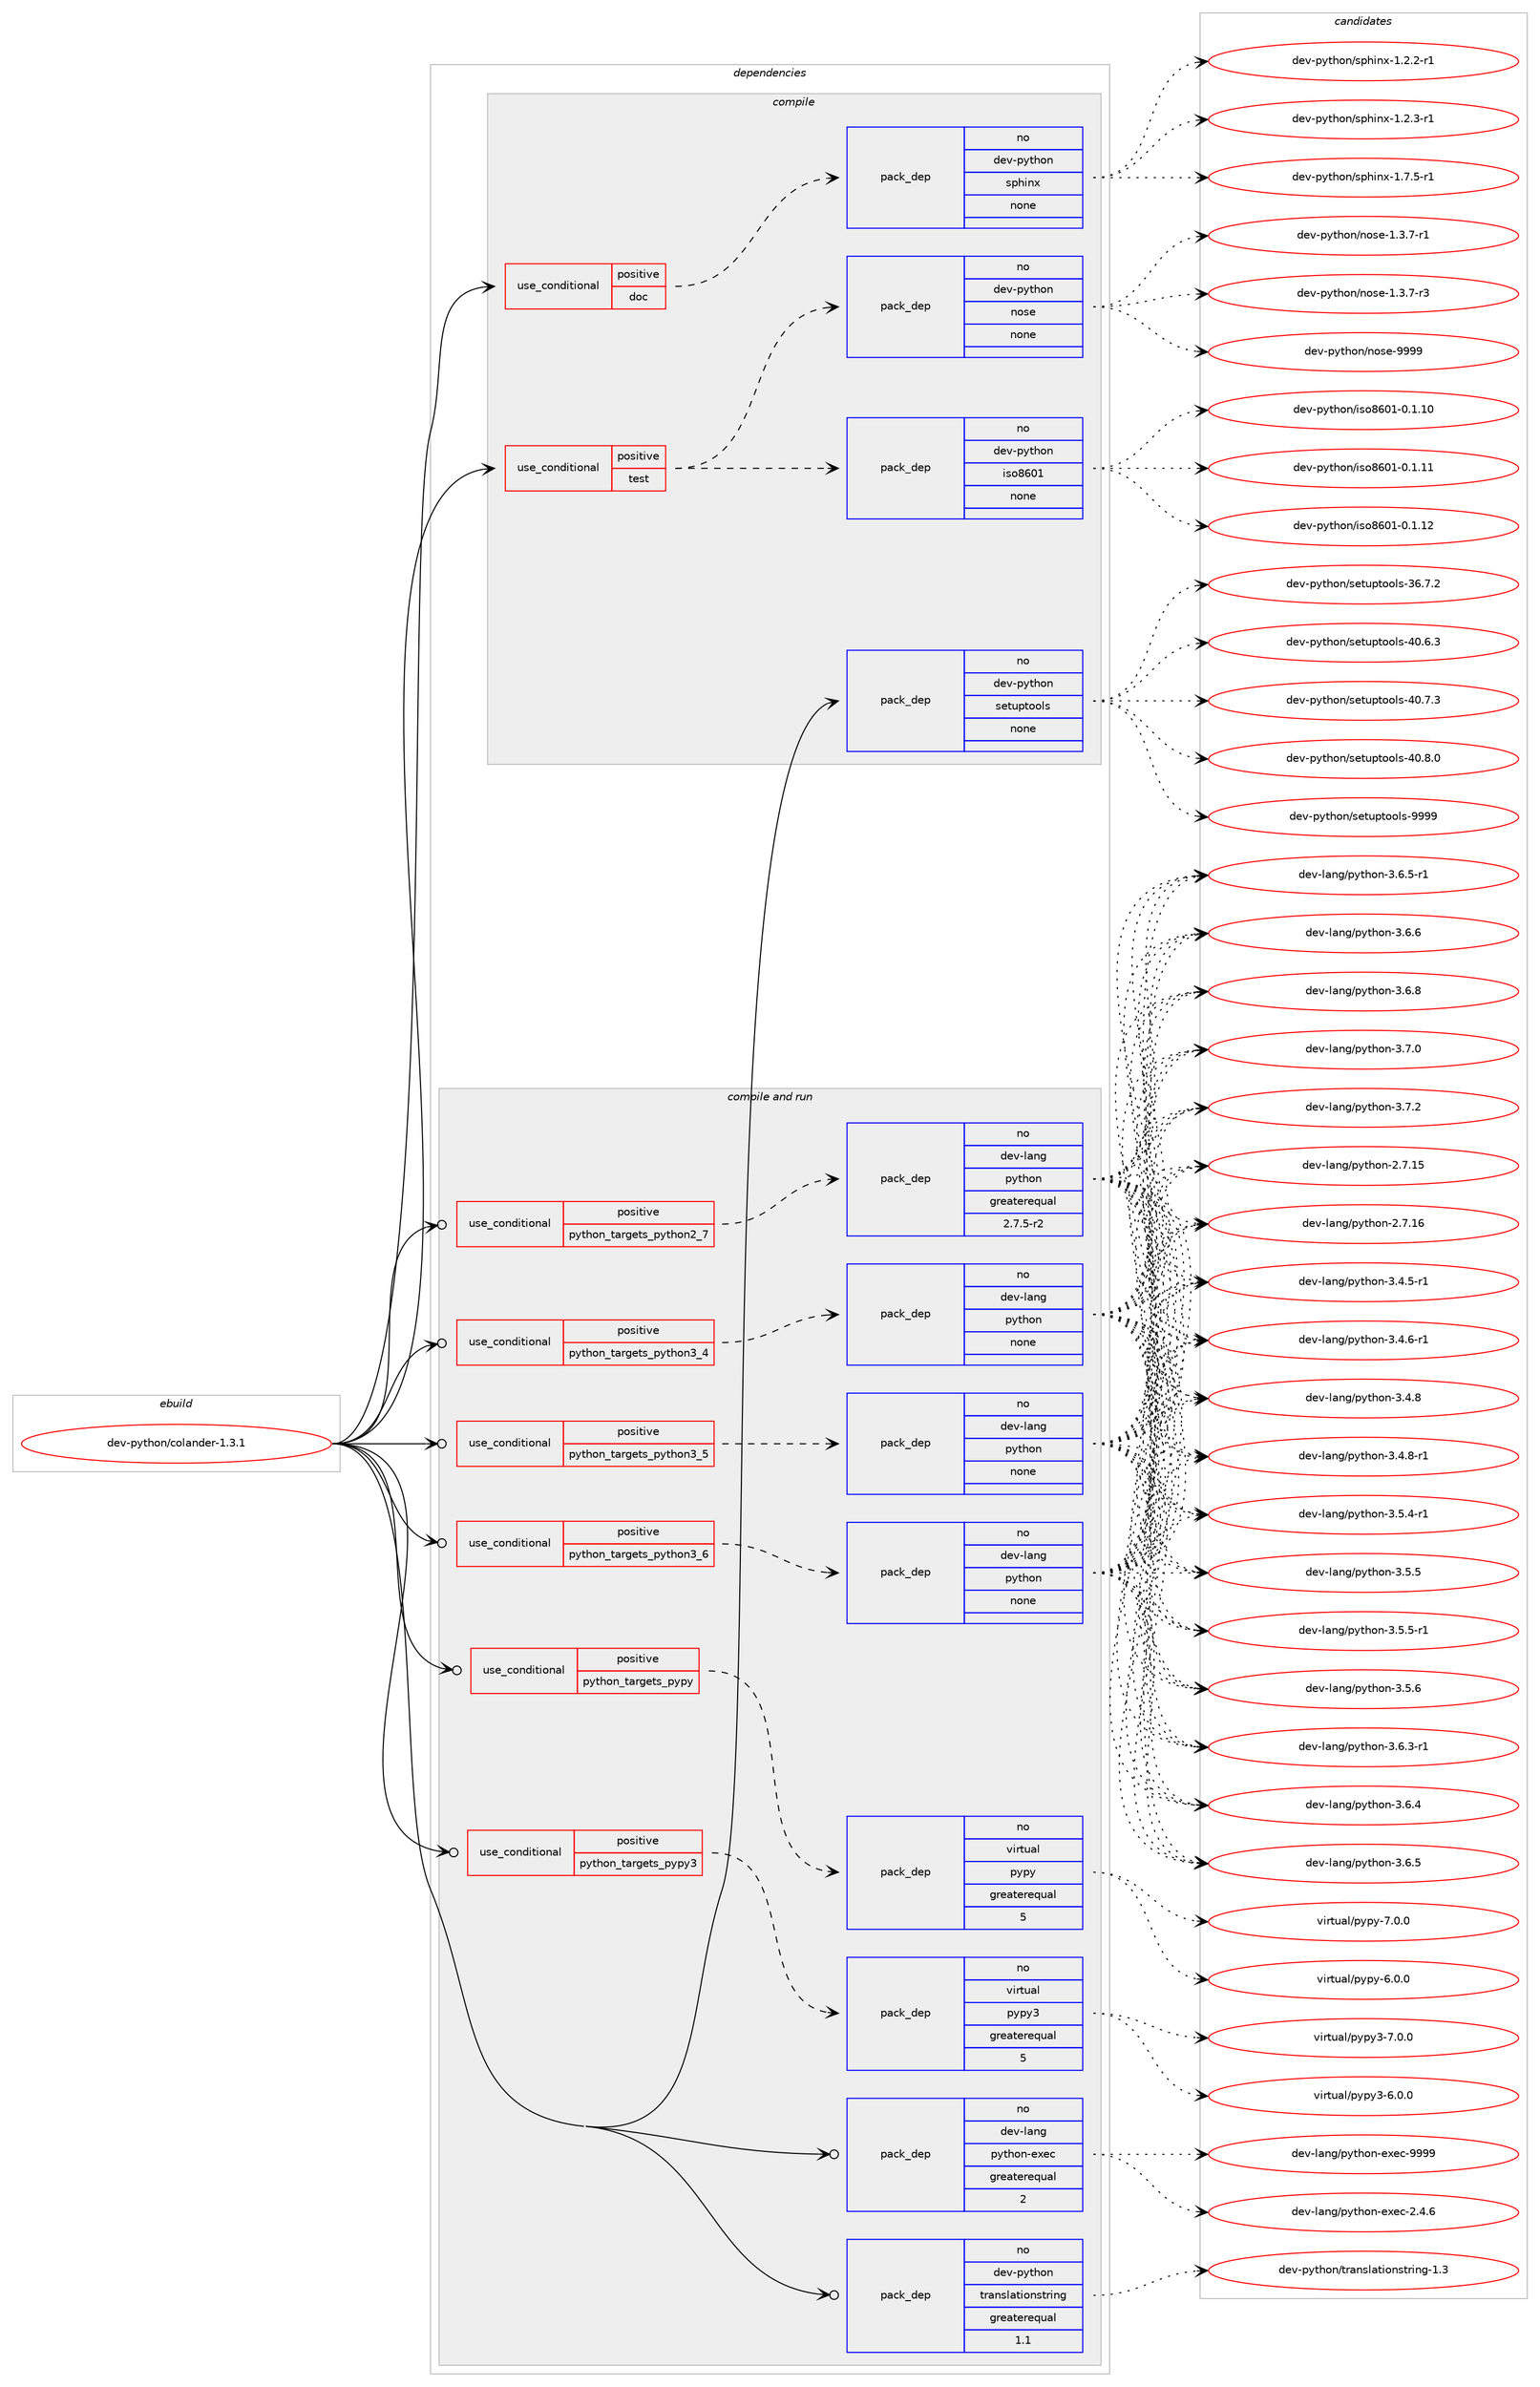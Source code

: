 digraph prolog {

# *************
# Graph options
# *************

newrank=true;
concentrate=true;
compound=true;
graph [rankdir=LR,fontname=Helvetica,fontsize=10,ranksep=1.5];#, ranksep=2.5, nodesep=0.2];
edge  [arrowhead=vee];
node  [fontname=Helvetica,fontsize=10];

# **********
# The ebuild
# **********

subgraph cluster_leftcol {
color=gray;
rank=same;
label=<<i>ebuild</i>>;
id [label="dev-python/colander-1.3.1", color=red, width=4, href="../dev-python/colander-1.3.1.svg"];
}

# ****************
# The dependencies
# ****************

subgraph cluster_midcol {
color=gray;
label=<<i>dependencies</i>>;
subgraph cluster_compile {
fillcolor="#eeeeee";
style=filled;
label=<<i>compile</i>>;
subgraph cond372528 {
dependency1403812 [label=<<TABLE BORDER="0" CELLBORDER="1" CELLSPACING="0" CELLPADDING="4"><TR><TD ROWSPAN="3" CELLPADDING="10">use_conditional</TD></TR><TR><TD>positive</TD></TR><TR><TD>doc</TD></TR></TABLE>>, shape=none, color=red];
subgraph pack1008049 {
dependency1403813 [label=<<TABLE BORDER="0" CELLBORDER="1" CELLSPACING="0" CELLPADDING="4" WIDTH="220"><TR><TD ROWSPAN="6" CELLPADDING="30">pack_dep</TD></TR><TR><TD WIDTH="110">no</TD></TR><TR><TD>dev-python</TD></TR><TR><TD>sphinx</TD></TR><TR><TD>none</TD></TR><TR><TD></TD></TR></TABLE>>, shape=none, color=blue];
}
dependency1403812:e -> dependency1403813:w [weight=20,style="dashed",arrowhead="vee"];
}
id:e -> dependency1403812:w [weight=20,style="solid",arrowhead="vee"];
subgraph cond372529 {
dependency1403814 [label=<<TABLE BORDER="0" CELLBORDER="1" CELLSPACING="0" CELLPADDING="4"><TR><TD ROWSPAN="3" CELLPADDING="10">use_conditional</TD></TR><TR><TD>positive</TD></TR><TR><TD>test</TD></TR></TABLE>>, shape=none, color=red];
subgraph pack1008050 {
dependency1403815 [label=<<TABLE BORDER="0" CELLBORDER="1" CELLSPACING="0" CELLPADDING="4" WIDTH="220"><TR><TD ROWSPAN="6" CELLPADDING="30">pack_dep</TD></TR><TR><TD WIDTH="110">no</TD></TR><TR><TD>dev-python</TD></TR><TR><TD>nose</TD></TR><TR><TD>none</TD></TR><TR><TD></TD></TR></TABLE>>, shape=none, color=blue];
}
dependency1403814:e -> dependency1403815:w [weight=20,style="dashed",arrowhead="vee"];
subgraph pack1008051 {
dependency1403816 [label=<<TABLE BORDER="0" CELLBORDER="1" CELLSPACING="0" CELLPADDING="4" WIDTH="220"><TR><TD ROWSPAN="6" CELLPADDING="30">pack_dep</TD></TR><TR><TD WIDTH="110">no</TD></TR><TR><TD>dev-python</TD></TR><TR><TD>iso8601</TD></TR><TR><TD>none</TD></TR><TR><TD></TD></TR></TABLE>>, shape=none, color=blue];
}
dependency1403814:e -> dependency1403816:w [weight=20,style="dashed",arrowhead="vee"];
}
id:e -> dependency1403814:w [weight=20,style="solid",arrowhead="vee"];
subgraph pack1008052 {
dependency1403817 [label=<<TABLE BORDER="0" CELLBORDER="1" CELLSPACING="0" CELLPADDING="4" WIDTH="220"><TR><TD ROWSPAN="6" CELLPADDING="30">pack_dep</TD></TR><TR><TD WIDTH="110">no</TD></TR><TR><TD>dev-python</TD></TR><TR><TD>setuptools</TD></TR><TR><TD>none</TD></TR><TR><TD></TD></TR></TABLE>>, shape=none, color=blue];
}
id:e -> dependency1403817:w [weight=20,style="solid",arrowhead="vee"];
}
subgraph cluster_compileandrun {
fillcolor="#eeeeee";
style=filled;
label=<<i>compile and run</i>>;
subgraph cond372530 {
dependency1403818 [label=<<TABLE BORDER="0" CELLBORDER="1" CELLSPACING="0" CELLPADDING="4"><TR><TD ROWSPAN="3" CELLPADDING="10">use_conditional</TD></TR><TR><TD>positive</TD></TR><TR><TD>python_targets_pypy</TD></TR></TABLE>>, shape=none, color=red];
subgraph pack1008053 {
dependency1403819 [label=<<TABLE BORDER="0" CELLBORDER="1" CELLSPACING="0" CELLPADDING="4" WIDTH="220"><TR><TD ROWSPAN="6" CELLPADDING="30">pack_dep</TD></TR><TR><TD WIDTH="110">no</TD></TR><TR><TD>virtual</TD></TR><TR><TD>pypy</TD></TR><TR><TD>greaterequal</TD></TR><TR><TD>5</TD></TR></TABLE>>, shape=none, color=blue];
}
dependency1403818:e -> dependency1403819:w [weight=20,style="dashed",arrowhead="vee"];
}
id:e -> dependency1403818:w [weight=20,style="solid",arrowhead="odotvee"];
subgraph cond372531 {
dependency1403820 [label=<<TABLE BORDER="0" CELLBORDER="1" CELLSPACING="0" CELLPADDING="4"><TR><TD ROWSPAN="3" CELLPADDING="10">use_conditional</TD></TR><TR><TD>positive</TD></TR><TR><TD>python_targets_pypy3</TD></TR></TABLE>>, shape=none, color=red];
subgraph pack1008054 {
dependency1403821 [label=<<TABLE BORDER="0" CELLBORDER="1" CELLSPACING="0" CELLPADDING="4" WIDTH="220"><TR><TD ROWSPAN="6" CELLPADDING="30">pack_dep</TD></TR><TR><TD WIDTH="110">no</TD></TR><TR><TD>virtual</TD></TR><TR><TD>pypy3</TD></TR><TR><TD>greaterequal</TD></TR><TR><TD>5</TD></TR></TABLE>>, shape=none, color=blue];
}
dependency1403820:e -> dependency1403821:w [weight=20,style="dashed",arrowhead="vee"];
}
id:e -> dependency1403820:w [weight=20,style="solid",arrowhead="odotvee"];
subgraph cond372532 {
dependency1403822 [label=<<TABLE BORDER="0" CELLBORDER="1" CELLSPACING="0" CELLPADDING="4"><TR><TD ROWSPAN="3" CELLPADDING="10">use_conditional</TD></TR><TR><TD>positive</TD></TR><TR><TD>python_targets_python2_7</TD></TR></TABLE>>, shape=none, color=red];
subgraph pack1008055 {
dependency1403823 [label=<<TABLE BORDER="0" CELLBORDER="1" CELLSPACING="0" CELLPADDING="4" WIDTH="220"><TR><TD ROWSPAN="6" CELLPADDING="30">pack_dep</TD></TR><TR><TD WIDTH="110">no</TD></TR><TR><TD>dev-lang</TD></TR><TR><TD>python</TD></TR><TR><TD>greaterequal</TD></TR><TR><TD>2.7.5-r2</TD></TR></TABLE>>, shape=none, color=blue];
}
dependency1403822:e -> dependency1403823:w [weight=20,style="dashed",arrowhead="vee"];
}
id:e -> dependency1403822:w [weight=20,style="solid",arrowhead="odotvee"];
subgraph cond372533 {
dependency1403824 [label=<<TABLE BORDER="0" CELLBORDER="1" CELLSPACING="0" CELLPADDING="4"><TR><TD ROWSPAN="3" CELLPADDING="10">use_conditional</TD></TR><TR><TD>positive</TD></TR><TR><TD>python_targets_python3_4</TD></TR></TABLE>>, shape=none, color=red];
subgraph pack1008056 {
dependency1403825 [label=<<TABLE BORDER="0" CELLBORDER="1" CELLSPACING="0" CELLPADDING="4" WIDTH="220"><TR><TD ROWSPAN="6" CELLPADDING="30">pack_dep</TD></TR><TR><TD WIDTH="110">no</TD></TR><TR><TD>dev-lang</TD></TR><TR><TD>python</TD></TR><TR><TD>none</TD></TR><TR><TD></TD></TR></TABLE>>, shape=none, color=blue];
}
dependency1403824:e -> dependency1403825:w [weight=20,style="dashed",arrowhead="vee"];
}
id:e -> dependency1403824:w [weight=20,style="solid",arrowhead="odotvee"];
subgraph cond372534 {
dependency1403826 [label=<<TABLE BORDER="0" CELLBORDER="1" CELLSPACING="0" CELLPADDING="4"><TR><TD ROWSPAN="3" CELLPADDING="10">use_conditional</TD></TR><TR><TD>positive</TD></TR><TR><TD>python_targets_python3_5</TD></TR></TABLE>>, shape=none, color=red];
subgraph pack1008057 {
dependency1403827 [label=<<TABLE BORDER="0" CELLBORDER="1" CELLSPACING="0" CELLPADDING="4" WIDTH="220"><TR><TD ROWSPAN="6" CELLPADDING="30">pack_dep</TD></TR><TR><TD WIDTH="110">no</TD></TR><TR><TD>dev-lang</TD></TR><TR><TD>python</TD></TR><TR><TD>none</TD></TR><TR><TD></TD></TR></TABLE>>, shape=none, color=blue];
}
dependency1403826:e -> dependency1403827:w [weight=20,style="dashed",arrowhead="vee"];
}
id:e -> dependency1403826:w [weight=20,style="solid",arrowhead="odotvee"];
subgraph cond372535 {
dependency1403828 [label=<<TABLE BORDER="0" CELLBORDER="1" CELLSPACING="0" CELLPADDING="4"><TR><TD ROWSPAN="3" CELLPADDING="10">use_conditional</TD></TR><TR><TD>positive</TD></TR><TR><TD>python_targets_python3_6</TD></TR></TABLE>>, shape=none, color=red];
subgraph pack1008058 {
dependency1403829 [label=<<TABLE BORDER="0" CELLBORDER="1" CELLSPACING="0" CELLPADDING="4" WIDTH="220"><TR><TD ROWSPAN="6" CELLPADDING="30">pack_dep</TD></TR><TR><TD WIDTH="110">no</TD></TR><TR><TD>dev-lang</TD></TR><TR><TD>python</TD></TR><TR><TD>none</TD></TR><TR><TD></TD></TR></TABLE>>, shape=none, color=blue];
}
dependency1403828:e -> dependency1403829:w [weight=20,style="dashed",arrowhead="vee"];
}
id:e -> dependency1403828:w [weight=20,style="solid",arrowhead="odotvee"];
subgraph pack1008059 {
dependency1403830 [label=<<TABLE BORDER="0" CELLBORDER="1" CELLSPACING="0" CELLPADDING="4" WIDTH="220"><TR><TD ROWSPAN="6" CELLPADDING="30">pack_dep</TD></TR><TR><TD WIDTH="110">no</TD></TR><TR><TD>dev-lang</TD></TR><TR><TD>python-exec</TD></TR><TR><TD>greaterequal</TD></TR><TR><TD>2</TD></TR></TABLE>>, shape=none, color=blue];
}
id:e -> dependency1403830:w [weight=20,style="solid",arrowhead="odotvee"];
subgraph pack1008060 {
dependency1403831 [label=<<TABLE BORDER="0" CELLBORDER="1" CELLSPACING="0" CELLPADDING="4" WIDTH="220"><TR><TD ROWSPAN="6" CELLPADDING="30">pack_dep</TD></TR><TR><TD WIDTH="110">no</TD></TR><TR><TD>dev-python</TD></TR><TR><TD>translationstring</TD></TR><TR><TD>greaterequal</TD></TR><TR><TD>1.1</TD></TR></TABLE>>, shape=none, color=blue];
}
id:e -> dependency1403831:w [weight=20,style="solid",arrowhead="odotvee"];
}
subgraph cluster_run {
fillcolor="#eeeeee";
style=filled;
label=<<i>run</i>>;
}
}

# **************
# The candidates
# **************

subgraph cluster_choices {
rank=same;
color=gray;
label=<<i>candidates</i>>;

subgraph choice1008049 {
color=black;
nodesep=1;
choice10010111845112121116104111110471151121041051101204549465046504511449 [label="dev-python/sphinx-1.2.2-r1", color=red, width=4,href="../dev-python/sphinx-1.2.2-r1.svg"];
choice10010111845112121116104111110471151121041051101204549465046514511449 [label="dev-python/sphinx-1.2.3-r1", color=red, width=4,href="../dev-python/sphinx-1.2.3-r1.svg"];
choice10010111845112121116104111110471151121041051101204549465546534511449 [label="dev-python/sphinx-1.7.5-r1", color=red, width=4,href="../dev-python/sphinx-1.7.5-r1.svg"];
dependency1403813:e -> choice10010111845112121116104111110471151121041051101204549465046504511449:w [style=dotted,weight="100"];
dependency1403813:e -> choice10010111845112121116104111110471151121041051101204549465046514511449:w [style=dotted,weight="100"];
dependency1403813:e -> choice10010111845112121116104111110471151121041051101204549465546534511449:w [style=dotted,weight="100"];
}
subgraph choice1008050 {
color=black;
nodesep=1;
choice10010111845112121116104111110471101111151014549465146554511449 [label="dev-python/nose-1.3.7-r1", color=red, width=4,href="../dev-python/nose-1.3.7-r1.svg"];
choice10010111845112121116104111110471101111151014549465146554511451 [label="dev-python/nose-1.3.7-r3", color=red, width=4,href="../dev-python/nose-1.3.7-r3.svg"];
choice10010111845112121116104111110471101111151014557575757 [label="dev-python/nose-9999", color=red, width=4,href="../dev-python/nose-9999.svg"];
dependency1403815:e -> choice10010111845112121116104111110471101111151014549465146554511449:w [style=dotted,weight="100"];
dependency1403815:e -> choice10010111845112121116104111110471101111151014549465146554511451:w [style=dotted,weight="100"];
dependency1403815:e -> choice10010111845112121116104111110471101111151014557575757:w [style=dotted,weight="100"];
}
subgraph choice1008051 {
color=black;
nodesep=1;
choice10010111845112121116104111110471051151115654484945484649464948 [label="dev-python/iso8601-0.1.10", color=red, width=4,href="../dev-python/iso8601-0.1.10.svg"];
choice10010111845112121116104111110471051151115654484945484649464949 [label="dev-python/iso8601-0.1.11", color=red, width=4,href="../dev-python/iso8601-0.1.11.svg"];
choice10010111845112121116104111110471051151115654484945484649464950 [label="dev-python/iso8601-0.1.12", color=red, width=4,href="../dev-python/iso8601-0.1.12.svg"];
dependency1403816:e -> choice10010111845112121116104111110471051151115654484945484649464948:w [style=dotted,weight="100"];
dependency1403816:e -> choice10010111845112121116104111110471051151115654484945484649464949:w [style=dotted,weight="100"];
dependency1403816:e -> choice10010111845112121116104111110471051151115654484945484649464950:w [style=dotted,weight="100"];
}
subgraph choice1008052 {
color=black;
nodesep=1;
choice100101118451121211161041111104711510111611711211611111110811545515446554650 [label="dev-python/setuptools-36.7.2", color=red, width=4,href="../dev-python/setuptools-36.7.2.svg"];
choice100101118451121211161041111104711510111611711211611111110811545524846544651 [label="dev-python/setuptools-40.6.3", color=red, width=4,href="../dev-python/setuptools-40.6.3.svg"];
choice100101118451121211161041111104711510111611711211611111110811545524846554651 [label="dev-python/setuptools-40.7.3", color=red, width=4,href="../dev-python/setuptools-40.7.3.svg"];
choice100101118451121211161041111104711510111611711211611111110811545524846564648 [label="dev-python/setuptools-40.8.0", color=red, width=4,href="../dev-python/setuptools-40.8.0.svg"];
choice10010111845112121116104111110471151011161171121161111111081154557575757 [label="dev-python/setuptools-9999", color=red, width=4,href="../dev-python/setuptools-9999.svg"];
dependency1403817:e -> choice100101118451121211161041111104711510111611711211611111110811545515446554650:w [style=dotted,weight="100"];
dependency1403817:e -> choice100101118451121211161041111104711510111611711211611111110811545524846544651:w [style=dotted,weight="100"];
dependency1403817:e -> choice100101118451121211161041111104711510111611711211611111110811545524846554651:w [style=dotted,weight="100"];
dependency1403817:e -> choice100101118451121211161041111104711510111611711211611111110811545524846564648:w [style=dotted,weight="100"];
dependency1403817:e -> choice10010111845112121116104111110471151011161171121161111111081154557575757:w [style=dotted,weight="100"];
}
subgraph choice1008053 {
color=black;
nodesep=1;
choice1181051141161179710847112121112121455446484648 [label="virtual/pypy-6.0.0", color=red, width=4,href="../virtual/pypy-6.0.0.svg"];
choice1181051141161179710847112121112121455546484648 [label="virtual/pypy-7.0.0", color=red, width=4,href="../virtual/pypy-7.0.0.svg"];
dependency1403819:e -> choice1181051141161179710847112121112121455446484648:w [style=dotted,weight="100"];
dependency1403819:e -> choice1181051141161179710847112121112121455546484648:w [style=dotted,weight="100"];
}
subgraph choice1008054 {
color=black;
nodesep=1;
choice118105114116117971084711212111212151455446484648 [label="virtual/pypy3-6.0.0", color=red, width=4,href="../virtual/pypy3-6.0.0.svg"];
choice118105114116117971084711212111212151455546484648 [label="virtual/pypy3-7.0.0", color=red, width=4,href="../virtual/pypy3-7.0.0.svg"];
dependency1403821:e -> choice118105114116117971084711212111212151455446484648:w [style=dotted,weight="100"];
dependency1403821:e -> choice118105114116117971084711212111212151455546484648:w [style=dotted,weight="100"];
}
subgraph choice1008055 {
color=black;
nodesep=1;
choice10010111845108971101034711212111610411111045504655464953 [label="dev-lang/python-2.7.15", color=red, width=4,href="../dev-lang/python-2.7.15.svg"];
choice10010111845108971101034711212111610411111045504655464954 [label="dev-lang/python-2.7.16", color=red, width=4,href="../dev-lang/python-2.7.16.svg"];
choice1001011184510897110103471121211161041111104551465246534511449 [label="dev-lang/python-3.4.5-r1", color=red, width=4,href="../dev-lang/python-3.4.5-r1.svg"];
choice1001011184510897110103471121211161041111104551465246544511449 [label="dev-lang/python-3.4.6-r1", color=red, width=4,href="../dev-lang/python-3.4.6-r1.svg"];
choice100101118451089711010347112121116104111110455146524656 [label="dev-lang/python-3.4.8", color=red, width=4,href="../dev-lang/python-3.4.8.svg"];
choice1001011184510897110103471121211161041111104551465246564511449 [label="dev-lang/python-3.4.8-r1", color=red, width=4,href="../dev-lang/python-3.4.8-r1.svg"];
choice1001011184510897110103471121211161041111104551465346524511449 [label="dev-lang/python-3.5.4-r1", color=red, width=4,href="../dev-lang/python-3.5.4-r1.svg"];
choice100101118451089711010347112121116104111110455146534653 [label="dev-lang/python-3.5.5", color=red, width=4,href="../dev-lang/python-3.5.5.svg"];
choice1001011184510897110103471121211161041111104551465346534511449 [label="dev-lang/python-3.5.5-r1", color=red, width=4,href="../dev-lang/python-3.5.5-r1.svg"];
choice100101118451089711010347112121116104111110455146534654 [label="dev-lang/python-3.5.6", color=red, width=4,href="../dev-lang/python-3.5.6.svg"];
choice1001011184510897110103471121211161041111104551465446514511449 [label="dev-lang/python-3.6.3-r1", color=red, width=4,href="../dev-lang/python-3.6.3-r1.svg"];
choice100101118451089711010347112121116104111110455146544652 [label="dev-lang/python-3.6.4", color=red, width=4,href="../dev-lang/python-3.6.4.svg"];
choice100101118451089711010347112121116104111110455146544653 [label="dev-lang/python-3.6.5", color=red, width=4,href="../dev-lang/python-3.6.5.svg"];
choice1001011184510897110103471121211161041111104551465446534511449 [label="dev-lang/python-3.6.5-r1", color=red, width=4,href="../dev-lang/python-3.6.5-r1.svg"];
choice100101118451089711010347112121116104111110455146544654 [label="dev-lang/python-3.6.6", color=red, width=4,href="../dev-lang/python-3.6.6.svg"];
choice100101118451089711010347112121116104111110455146544656 [label="dev-lang/python-3.6.8", color=red, width=4,href="../dev-lang/python-3.6.8.svg"];
choice100101118451089711010347112121116104111110455146554648 [label="dev-lang/python-3.7.0", color=red, width=4,href="../dev-lang/python-3.7.0.svg"];
choice100101118451089711010347112121116104111110455146554650 [label="dev-lang/python-3.7.2", color=red, width=4,href="../dev-lang/python-3.7.2.svg"];
dependency1403823:e -> choice10010111845108971101034711212111610411111045504655464953:w [style=dotted,weight="100"];
dependency1403823:e -> choice10010111845108971101034711212111610411111045504655464954:w [style=dotted,weight="100"];
dependency1403823:e -> choice1001011184510897110103471121211161041111104551465246534511449:w [style=dotted,weight="100"];
dependency1403823:e -> choice1001011184510897110103471121211161041111104551465246544511449:w [style=dotted,weight="100"];
dependency1403823:e -> choice100101118451089711010347112121116104111110455146524656:w [style=dotted,weight="100"];
dependency1403823:e -> choice1001011184510897110103471121211161041111104551465246564511449:w [style=dotted,weight="100"];
dependency1403823:e -> choice1001011184510897110103471121211161041111104551465346524511449:w [style=dotted,weight="100"];
dependency1403823:e -> choice100101118451089711010347112121116104111110455146534653:w [style=dotted,weight="100"];
dependency1403823:e -> choice1001011184510897110103471121211161041111104551465346534511449:w [style=dotted,weight="100"];
dependency1403823:e -> choice100101118451089711010347112121116104111110455146534654:w [style=dotted,weight="100"];
dependency1403823:e -> choice1001011184510897110103471121211161041111104551465446514511449:w [style=dotted,weight="100"];
dependency1403823:e -> choice100101118451089711010347112121116104111110455146544652:w [style=dotted,weight="100"];
dependency1403823:e -> choice100101118451089711010347112121116104111110455146544653:w [style=dotted,weight="100"];
dependency1403823:e -> choice1001011184510897110103471121211161041111104551465446534511449:w [style=dotted,weight="100"];
dependency1403823:e -> choice100101118451089711010347112121116104111110455146544654:w [style=dotted,weight="100"];
dependency1403823:e -> choice100101118451089711010347112121116104111110455146544656:w [style=dotted,weight="100"];
dependency1403823:e -> choice100101118451089711010347112121116104111110455146554648:w [style=dotted,weight="100"];
dependency1403823:e -> choice100101118451089711010347112121116104111110455146554650:w [style=dotted,weight="100"];
}
subgraph choice1008056 {
color=black;
nodesep=1;
choice10010111845108971101034711212111610411111045504655464953 [label="dev-lang/python-2.7.15", color=red, width=4,href="../dev-lang/python-2.7.15.svg"];
choice10010111845108971101034711212111610411111045504655464954 [label="dev-lang/python-2.7.16", color=red, width=4,href="../dev-lang/python-2.7.16.svg"];
choice1001011184510897110103471121211161041111104551465246534511449 [label="dev-lang/python-3.4.5-r1", color=red, width=4,href="../dev-lang/python-3.4.5-r1.svg"];
choice1001011184510897110103471121211161041111104551465246544511449 [label="dev-lang/python-3.4.6-r1", color=red, width=4,href="../dev-lang/python-3.4.6-r1.svg"];
choice100101118451089711010347112121116104111110455146524656 [label="dev-lang/python-3.4.8", color=red, width=4,href="../dev-lang/python-3.4.8.svg"];
choice1001011184510897110103471121211161041111104551465246564511449 [label="dev-lang/python-3.4.8-r1", color=red, width=4,href="../dev-lang/python-3.4.8-r1.svg"];
choice1001011184510897110103471121211161041111104551465346524511449 [label="dev-lang/python-3.5.4-r1", color=red, width=4,href="../dev-lang/python-3.5.4-r1.svg"];
choice100101118451089711010347112121116104111110455146534653 [label="dev-lang/python-3.5.5", color=red, width=4,href="../dev-lang/python-3.5.5.svg"];
choice1001011184510897110103471121211161041111104551465346534511449 [label="dev-lang/python-3.5.5-r1", color=red, width=4,href="../dev-lang/python-3.5.5-r1.svg"];
choice100101118451089711010347112121116104111110455146534654 [label="dev-lang/python-3.5.6", color=red, width=4,href="../dev-lang/python-3.5.6.svg"];
choice1001011184510897110103471121211161041111104551465446514511449 [label="dev-lang/python-3.6.3-r1", color=red, width=4,href="../dev-lang/python-3.6.3-r1.svg"];
choice100101118451089711010347112121116104111110455146544652 [label="dev-lang/python-3.6.4", color=red, width=4,href="../dev-lang/python-3.6.4.svg"];
choice100101118451089711010347112121116104111110455146544653 [label="dev-lang/python-3.6.5", color=red, width=4,href="../dev-lang/python-3.6.5.svg"];
choice1001011184510897110103471121211161041111104551465446534511449 [label="dev-lang/python-3.6.5-r1", color=red, width=4,href="../dev-lang/python-3.6.5-r1.svg"];
choice100101118451089711010347112121116104111110455146544654 [label="dev-lang/python-3.6.6", color=red, width=4,href="../dev-lang/python-3.6.6.svg"];
choice100101118451089711010347112121116104111110455146544656 [label="dev-lang/python-3.6.8", color=red, width=4,href="../dev-lang/python-3.6.8.svg"];
choice100101118451089711010347112121116104111110455146554648 [label="dev-lang/python-3.7.0", color=red, width=4,href="../dev-lang/python-3.7.0.svg"];
choice100101118451089711010347112121116104111110455146554650 [label="dev-lang/python-3.7.2", color=red, width=4,href="../dev-lang/python-3.7.2.svg"];
dependency1403825:e -> choice10010111845108971101034711212111610411111045504655464953:w [style=dotted,weight="100"];
dependency1403825:e -> choice10010111845108971101034711212111610411111045504655464954:w [style=dotted,weight="100"];
dependency1403825:e -> choice1001011184510897110103471121211161041111104551465246534511449:w [style=dotted,weight="100"];
dependency1403825:e -> choice1001011184510897110103471121211161041111104551465246544511449:w [style=dotted,weight="100"];
dependency1403825:e -> choice100101118451089711010347112121116104111110455146524656:w [style=dotted,weight="100"];
dependency1403825:e -> choice1001011184510897110103471121211161041111104551465246564511449:w [style=dotted,weight="100"];
dependency1403825:e -> choice1001011184510897110103471121211161041111104551465346524511449:w [style=dotted,weight="100"];
dependency1403825:e -> choice100101118451089711010347112121116104111110455146534653:w [style=dotted,weight="100"];
dependency1403825:e -> choice1001011184510897110103471121211161041111104551465346534511449:w [style=dotted,weight="100"];
dependency1403825:e -> choice100101118451089711010347112121116104111110455146534654:w [style=dotted,weight="100"];
dependency1403825:e -> choice1001011184510897110103471121211161041111104551465446514511449:w [style=dotted,weight="100"];
dependency1403825:e -> choice100101118451089711010347112121116104111110455146544652:w [style=dotted,weight="100"];
dependency1403825:e -> choice100101118451089711010347112121116104111110455146544653:w [style=dotted,weight="100"];
dependency1403825:e -> choice1001011184510897110103471121211161041111104551465446534511449:w [style=dotted,weight="100"];
dependency1403825:e -> choice100101118451089711010347112121116104111110455146544654:w [style=dotted,weight="100"];
dependency1403825:e -> choice100101118451089711010347112121116104111110455146544656:w [style=dotted,weight="100"];
dependency1403825:e -> choice100101118451089711010347112121116104111110455146554648:w [style=dotted,weight="100"];
dependency1403825:e -> choice100101118451089711010347112121116104111110455146554650:w [style=dotted,weight="100"];
}
subgraph choice1008057 {
color=black;
nodesep=1;
choice10010111845108971101034711212111610411111045504655464953 [label="dev-lang/python-2.7.15", color=red, width=4,href="../dev-lang/python-2.7.15.svg"];
choice10010111845108971101034711212111610411111045504655464954 [label="dev-lang/python-2.7.16", color=red, width=4,href="../dev-lang/python-2.7.16.svg"];
choice1001011184510897110103471121211161041111104551465246534511449 [label="dev-lang/python-3.4.5-r1", color=red, width=4,href="../dev-lang/python-3.4.5-r1.svg"];
choice1001011184510897110103471121211161041111104551465246544511449 [label="dev-lang/python-3.4.6-r1", color=red, width=4,href="../dev-lang/python-3.4.6-r1.svg"];
choice100101118451089711010347112121116104111110455146524656 [label="dev-lang/python-3.4.8", color=red, width=4,href="../dev-lang/python-3.4.8.svg"];
choice1001011184510897110103471121211161041111104551465246564511449 [label="dev-lang/python-3.4.8-r1", color=red, width=4,href="../dev-lang/python-3.4.8-r1.svg"];
choice1001011184510897110103471121211161041111104551465346524511449 [label="dev-lang/python-3.5.4-r1", color=red, width=4,href="../dev-lang/python-3.5.4-r1.svg"];
choice100101118451089711010347112121116104111110455146534653 [label="dev-lang/python-3.5.5", color=red, width=4,href="../dev-lang/python-3.5.5.svg"];
choice1001011184510897110103471121211161041111104551465346534511449 [label="dev-lang/python-3.5.5-r1", color=red, width=4,href="../dev-lang/python-3.5.5-r1.svg"];
choice100101118451089711010347112121116104111110455146534654 [label="dev-lang/python-3.5.6", color=red, width=4,href="../dev-lang/python-3.5.6.svg"];
choice1001011184510897110103471121211161041111104551465446514511449 [label="dev-lang/python-3.6.3-r1", color=red, width=4,href="../dev-lang/python-3.6.3-r1.svg"];
choice100101118451089711010347112121116104111110455146544652 [label="dev-lang/python-3.6.4", color=red, width=4,href="../dev-lang/python-3.6.4.svg"];
choice100101118451089711010347112121116104111110455146544653 [label="dev-lang/python-3.6.5", color=red, width=4,href="../dev-lang/python-3.6.5.svg"];
choice1001011184510897110103471121211161041111104551465446534511449 [label="dev-lang/python-3.6.5-r1", color=red, width=4,href="../dev-lang/python-3.6.5-r1.svg"];
choice100101118451089711010347112121116104111110455146544654 [label="dev-lang/python-3.6.6", color=red, width=4,href="../dev-lang/python-3.6.6.svg"];
choice100101118451089711010347112121116104111110455146544656 [label="dev-lang/python-3.6.8", color=red, width=4,href="../dev-lang/python-3.6.8.svg"];
choice100101118451089711010347112121116104111110455146554648 [label="dev-lang/python-3.7.0", color=red, width=4,href="../dev-lang/python-3.7.0.svg"];
choice100101118451089711010347112121116104111110455146554650 [label="dev-lang/python-3.7.2", color=red, width=4,href="../dev-lang/python-3.7.2.svg"];
dependency1403827:e -> choice10010111845108971101034711212111610411111045504655464953:w [style=dotted,weight="100"];
dependency1403827:e -> choice10010111845108971101034711212111610411111045504655464954:w [style=dotted,weight="100"];
dependency1403827:e -> choice1001011184510897110103471121211161041111104551465246534511449:w [style=dotted,weight="100"];
dependency1403827:e -> choice1001011184510897110103471121211161041111104551465246544511449:w [style=dotted,weight="100"];
dependency1403827:e -> choice100101118451089711010347112121116104111110455146524656:w [style=dotted,weight="100"];
dependency1403827:e -> choice1001011184510897110103471121211161041111104551465246564511449:w [style=dotted,weight="100"];
dependency1403827:e -> choice1001011184510897110103471121211161041111104551465346524511449:w [style=dotted,weight="100"];
dependency1403827:e -> choice100101118451089711010347112121116104111110455146534653:w [style=dotted,weight="100"];
dependency1403827:e -> choice1001011184510897110103471121211161041111104551465346534511449:w [style=dotted,weight="100"];
dependency1403827:e -> choice100101118451089711010347112121116104111110455146534654:w [style=dotted,weight="100"];
dependency1403827:e -> choice1001011184510897110103471121211161041111104551465446514511449:w [style=dotted,weight="100"];
dependency1403827:e -> choice100101118451089711010347112121116104111110455146544652:w [style=dotted,weight="100"];
dependency1403827:e -> choice100101118451089711010347112121116104111110455146544653:w [style=dotted,weight="100"];
dependency1403827:e -> choice1001011184510897110103471121211161041111104551465446534511449:w [style=dotted,weight="100"];
dependency1403827:e -> choice100101118451089711010347112121116104111110455146544654:w [style=dotted,weight="100"];
dependency1403827:e -> choice100101118451089711010347112121116104111110455146544656:w [style=dotted,weight="100"];
dependency1403827:e -> choice100101118451089711010347112121116104111110455146554648:w [style=dotted,weight="100"];
dependency1403827:e -> choice100101118451089711010347112121116104111110455146554650:w [style=dotted,weight="100"];
}
subgraph choice1008058 {
color=black;
nodesep=1;
choice10010111845108971101034711212111610411111045504655464953 [label="dev-lang/python-2.7.15", color=red, width=4,href="../dev-lang/python-2.7.15.svg"];
choice10010111845108971101034711212111610411111045504655464954 [label="dev-lang/python-2.7.16", color=red, width=4,href="../dev-lang/python-2.7.16.svg"];
choice1001011184510897110103471121211161041111104551465246534511449 [label="dev-lang/python-3.4.5-r1", color=red, width=4,href="../dev-lang/python-3.4.5-r1.svg"];
choice1001011184510897110103471121211161041111104551465246544511449 [label="dev-lang/python-3.4.6-r1", color=red, width=4,href="../dev-lang/python-3.4.6-r1.svg"];
choice100101118451089711010347112121116104111110455146524656 [label="dev-lang/python-3.4.8", color=red, width=4,href="../dev-lang/python-3.4.8.svg"];
choice1001011184510897110103471121211161041111104551465246564511449 [label="dev-lang/python-3.4.8-r1", color=red, width=4,href="../dev-lang/python-3.4.8-r1.svg"];
choice1001011184510897110103471121211161041111104551465346524511449 [label="dev-lang/python-3.5.4-r1", color=red, width=4,href="../dev-lang/python-3.5.4-r1.svg"];
choice100101118451089711010347112121116104111110455146534653 [label="dev-lang/python-3.5.5", color=red, width=4,href="../dev-lang/python-3.5.5.svg"];
choice1001011184510897110103471121211161041111104551465346534511449 [label="dev-lang/python-3.5.5-r1", color=red, width=4,href="../dev-lang/python-3.5.5-r1.svg"];
choice100101118451089711010347112121116104111110455146534654 [label="dev-lang/python-3.5.6", color=red, width=4,href="../dev-lang/python-3.5.6.svg"];
choice1001011184510897110103471121211161041111104551465446514511449 [label="dev-lang/python-3.6.3-r1", color=red, width=4,href="../dev-lang/python-3.6.3-r1.svg"];
choice100101118451089711010347112121116104111110455146544652 [label="dev-lang/python-3.6.4", color=red, width=4,href="../dev-lang/python-3.6.4.svg"];
choice100101118451089711010347112121116104111110455146544653 [label="dev-lang/python-3.6.5", color=red, width=4,href="../dev-lang/python-3.6.5.svg"];
choice1001011184510897110103471121211161041111104551465446534511449 [label="dev-lang/python-3.6.5-r1", color=red, width=4,href="../dev-lang/python-3.6.5-r1.svg"];
choice100101118451089711010347112121116104111110455146544654 [label="dev-lang/python-3.6.6", color=red, width=4,href="../dev-lang/python-3.6.6.svg"];
choice100101118451089711010347112121116104111110455146544656 [label="dev-lang/python-3.6.8", color=red, width=4,href="../dev-lang/python-3.6.8.svg"];
choice100101118451089711010347112121116104111110455146554648 [label="dev-lang/python-3.7.0", color=red, width=4,href="../dev-lang/python-3.7.0.svg"];
choice100101118451089711010347112121116104111110455146554650 [label="dev-lang/python-3.7.2", color=red, width=4,href="../dev-lang/python-3.7.2.svg"];
dependency1403829:e -> choice10010111845108971101034711212111610411111045504655464953:w [style=dotted,weight="100"];
dependency1403829:e -> choice10010111845108971101034711212111610411111045504655464954:w [style=dotted,weight="100"];
dependency1403829:e -> choice1001011184510897110103471121211161041111104551465246534511449:w [style=dotted,weight="100"];
dependency1403829:e -> choice1001011184510897110103471121211161041111104551465246544511449:w [style=dotted,weight="100"];
dependency1403829:e -> choice100101118451089711010347112121116104111110455146524656:w [style=dotted,weight="100"];
dependency1403829:e -> choice1001011184510897110103471121211161041111104551465246564511449:w [style=dotted,weight="100"];
dependency1403829:e -> choice1001011184510897110103471121211161041111104551465346524511449:w [style=dotted,weight="100"];
dependency1403829:e -> choice100101118451089711010347112121116104111110455146534653:w [style=dotted,weight="100"];
dependency1403829:e -> choice1001011184510897110103471121211161041111104551465346534511449:w [style=dotted,weight="100"];
dependency1403829:e -> choice100101118451089711010347112121116104111110455146534654:w [style=dotted,weight="100"];
dependency1403829:e -> choice1001011184510897110103471121211161041111104551465446514511449:w [style=dotted,weight="100"];
dependency1403829:e -> choice100101118451089711010347112121116104111110455146544652:w [style=dotted,weight="100"];
dependency1403829:e -> choice100101118451089711010347112121116104111110455146544653:w [style=dotted,weight="100"];
dependency1403829:e -> choice1001011184510897110103471121211161041111104551465446534511449:w [style=dotted,weight="100"];
dependency1403829:e -> choice100101118451089711010347112121116104111110455146544654:w [style=dotted,weight="100"];
dependency1403829:e -> choice100101118451089711010347112121116104111110455146544656:w [style=dotted,weight="100"];
dependency1403829:e -> choice100101118451089711010347112121116104111110455146554648:w [style=dotted,weight="100"];
dependency1403829:e -> choice100101118451089711010347112121116104111110455146554650:w [style=dotted,weight="100"];
}
subgraph choice1008059 {
color=black;
nodesep=1;
choice1001011184510897110103471121211161041111104510112010199455046524654 [label="dev-lang/python-exec-2.4.6", color=red, width=4,href="../dev-lang/python-exec-2.4.6.svg"];
choice10010111845108971101034711212111610411111045101120101994557575757 [label="dev-lang/python-exec-9999", color=red, width=4,href="../dev-lang/python-exec-9999.svg"];
dependency1403830:e -> choice1001011184510897110103471121211161041111104510112010199455046524654:w [style=dotted,weight="100"];
dependency1403830:e -> choice10010111845108971101034711212111610411111045101120101994557575757:w [style=dotted,weight="100"];
}
subgraph choice1008060 {
color=black;
nodesep=1;
choice1001011184511212111610411111047116114971101151089711610511111011511611410511010345494651 [label="dev-python/translationstring-1.3", color=red, width=4,href="../dev-python/translationstring-1.3.svg"];
dependency1403831:e -> choice1001011184511212111610411111047116114971101151089711610511111011511611410511010345494651:w [style=dotted,weight="100"];
}
}

}
